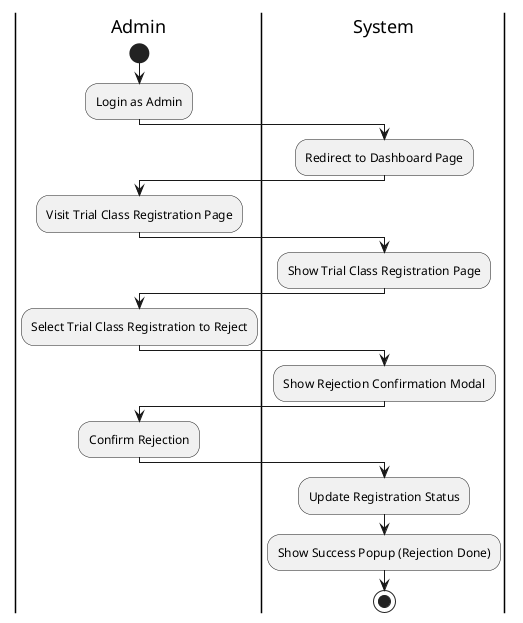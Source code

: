 @startuml RejectTrialClassRegistration
|Admin|
start
:Login as Admin;
|System|
:Redirect to Dashboard Page;
|Admin|
:Visit Trial Class Registration Page;
|System|
:Show Trial Class Registration Page;
|Admin|
:Select Trial Class Registration to Reject;
|System|
:Show Rejection Confirmation Modal;
|Admin|
:Confirm Rejection;
|System|
:Update Registration Status;
:Show Success Popup (Rejection Done);
stop
@enduml

